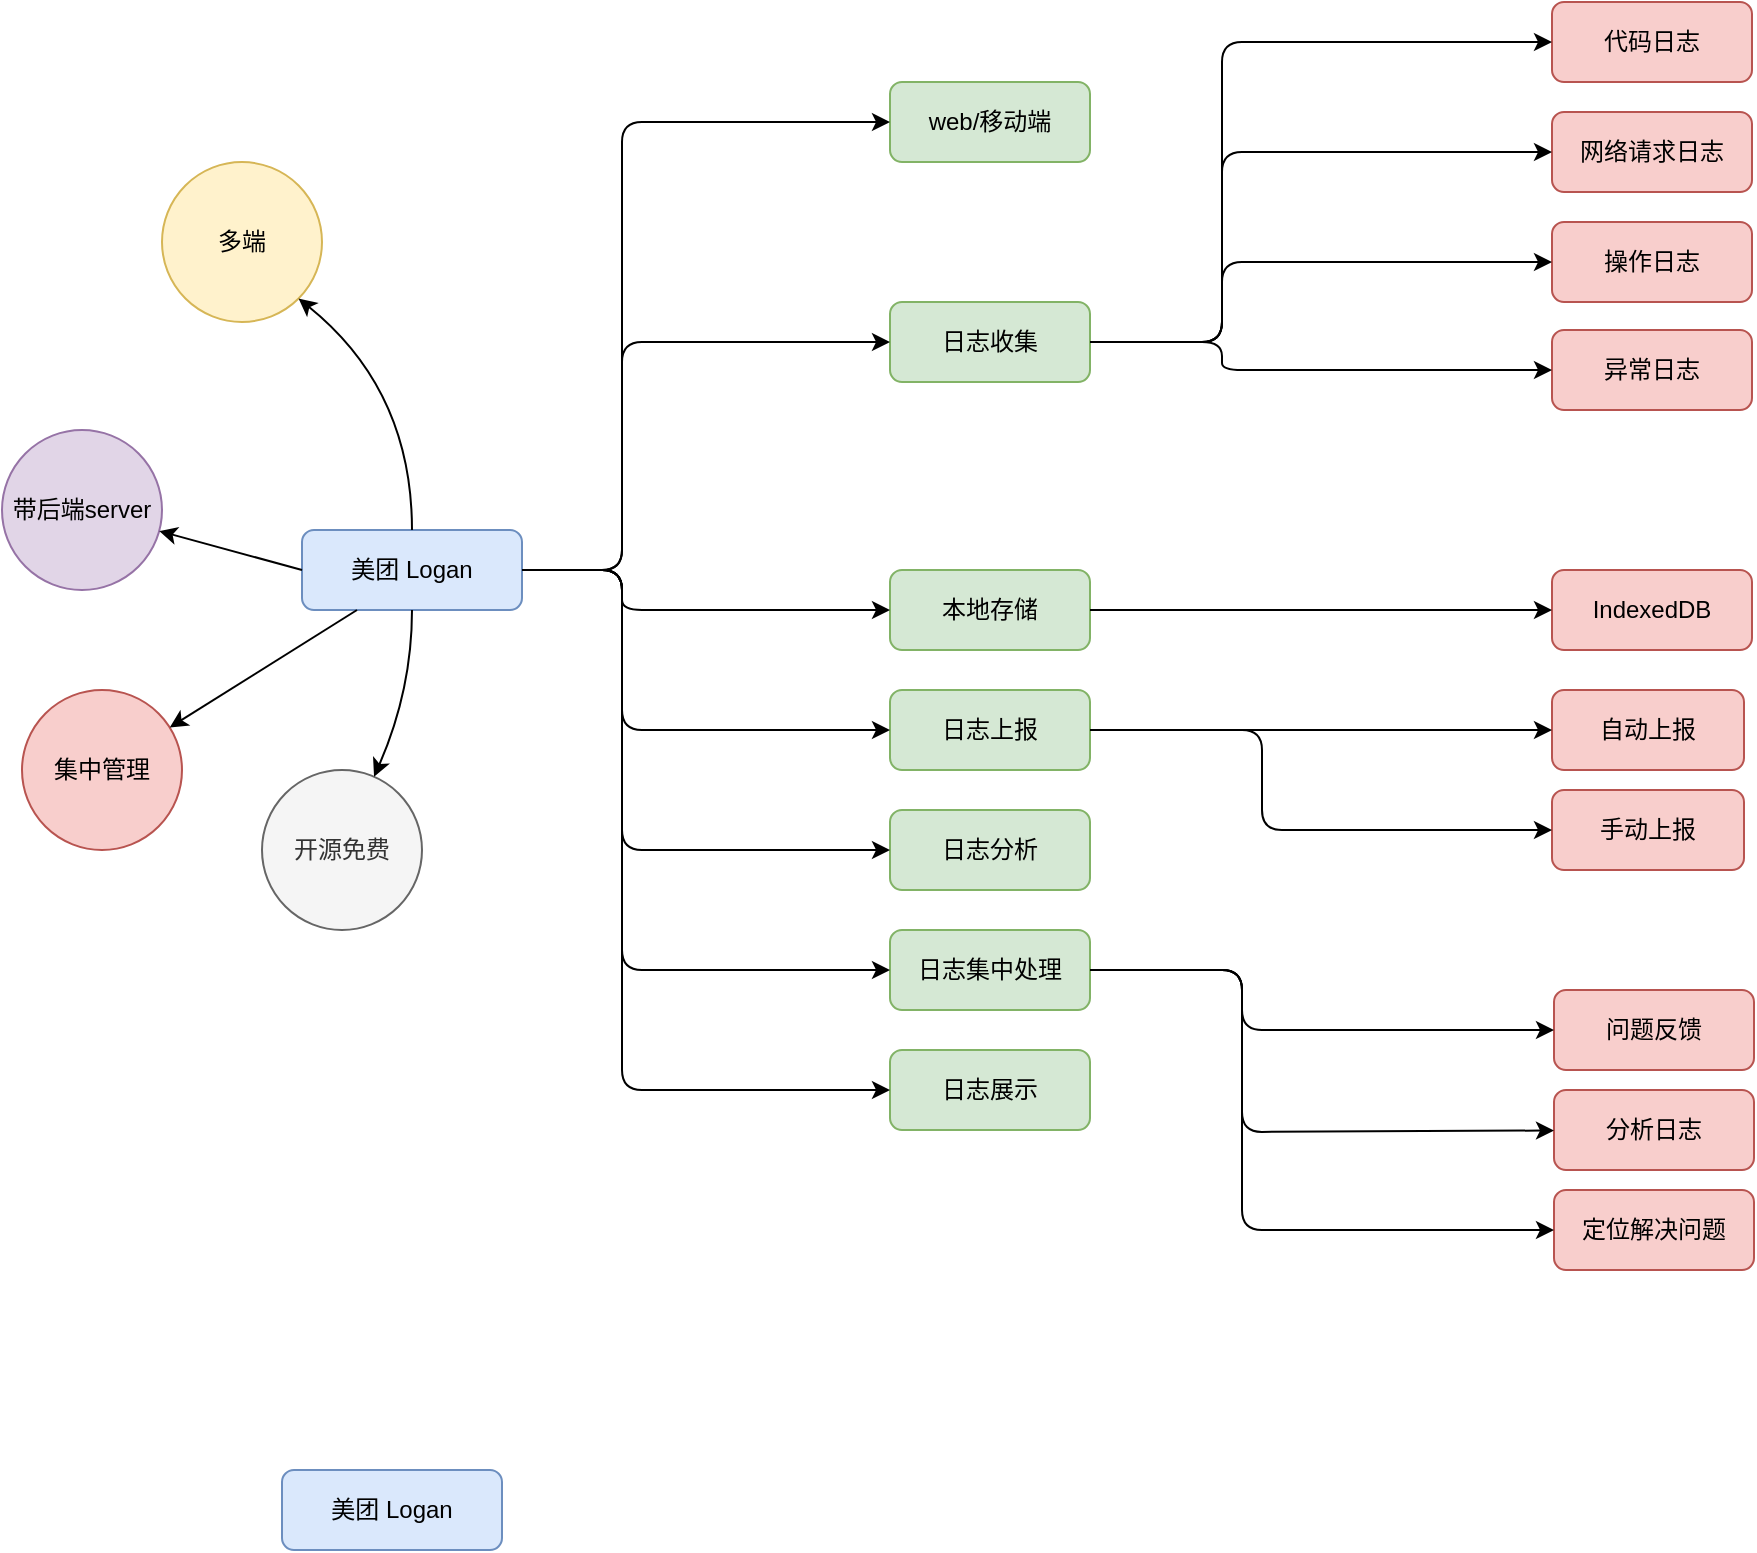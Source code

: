 <mxfile version="13.9.3" type="github">
  <diagram id="TznxjGskonesAPE4rxT5" name="Page-1">
    <mxGraphModel dx="2249" dy="1931" grid="1" gridSize="10" guides="1" tooltips="1" connect="1" arrows="1" fold="1" page="1" pageScale="1" pageWidth="827" pageHeight="1169" math="0" shadow="0">
      <root>
        <mxCell id="0" />
        <mxCell id="1" parent="0" />
        <mxCell id="RIuytmqvGiUhqceMKaMm-1" value="美团 Logan" style="rounded=1;whiteSpace=wrap;html=1;fillColor=#dae8fc;strokeColor=#6c8ebf;" vertex="1" parent="1">
          <mxGeometry x="120" y="120" width="110" height="40" as="geometry" />
        </mxCell>
        <mxCell id="RIuytmqvGiUhqceMKaMm-2" value="美团 Logan" style="rounded=1;whiteSpace=wrap;html=1;fillColor=#dae8fc;strokeColor=#6c8ebf;" vertex="1" parent="1">
          <mxGeometry x="110" y="590" width="110" height="40" as="geometry" />
        </mxCell>
        <mxCell id="RIuytmqvGiUhqceMKaMm-3" value="web/移动端" style="rounded=1;whiteSpace=wrap;html=1;fillColor=#d5e8d4;strokeColor=#82b366;" vertex="1" parent="1">
          <mxGeometry x="414" y="-104" width="100" height="40" as="geometry" />
        </mxCell>
        <mxCell id="RIuytmqvGiUhqceMKaMm-5" value="日志收集" style="rounded=1;whiteSpace=wrap;html=1;fillColor=#d5e8d4;strokeColor=#82b366;" vertex="1" parent="1">
          <mxGeometry x="414" y="6" width="100" height="40" as="geometry" />
        </mxCell>
        <mxCell id="RIuytmqvGiUhqceMKaMm-6" value="本地存储" style="rounded=1;whiteSpace=wrap;html=1;fillColor=#d5e8d4;strokeColor=#82b366;" vertex="1" parent="1">
          <mxGeometry x="414" y="140" width="100" height="40" as="geometry" />
        </mxCell>
        <mxCell id="RIuytmqvGiUhqceMKaMm-7" value="日志上报" style="rounded=1;whiteSpace=wrap;html=1;fillColor=#d5e8d4;strokeColor=#82b366;" vertex="1" parent="1">
          <mxGeometry x="414" y="200" width="100" height="40" as="geometry" />
        </mxCell>
        <mxCell id="RIuytmqvGiUhqceMKaMm-8" value="日志分析" style="rounded=1;whiteSpace=wrap;html=1;fillColor=#d5e8d4;strokeColor=#82b366;" vertex="1" parent="1">
          <mxGeometry x="414" y="260" width="100" height="40" as="geometry" />
        </mxCell>
        <mxCell id="RIuytmqvGiUhqceMKaMm-11" value="" style="endArrow=classic;html=1;entryX=0;entryY=0.5;entryDx=0;entryDy=0;exitX=1;exitY=0.5;exitDx=0;exitDy=0;" edge="1" parent="1" source="RIuytmqvGiUhqceMKaMm-1" target="RIuytmqvGiUhqceMKaMm-3">
          <mxGeometry width="50" height="50" relative="1" as="geometry">
            <mxPoint x="280" y="150" as="sourcePoint" />
            <mxPoint x="330" y="100" as="targetPoint" />
            <Array as="points">
              <mxPoint x="280" y="140" />
              <mxPoint x="280" y="-84" />
            </Array>
          </mxGeometry>
        </mxCell>
        <mxCell id="RIuytmqvGiUhqceMKaMm-12" value="" style="endArrow=classic;html=1;entryX=0;entryY=0.5;entryDx=0;entryDy=0;exitX=1;exitY=0.5;exitDx=0;exitDy=0;" edge="1" parent="1" source="RIuytmqvGiUhqceMKaMm-1" target="RIuytmqvGiUhqceMKaMm-5">
          <mxGeometry width="50" height="50" relative="1" as="geometry">
            <mxPoint x="280" y="220" as="sourcePoint" />
            <mxPoint x="330" y="170" as="targetPoint" />
            <Array as="points">
              <mxPoint x="280" y="140" />
              <mxPoint x="280" y="26" />
            </Array>
          </mxGeometry>
        </mxCell>
        <mxCell id="RIuytmqvGiUhqceMKaMm-13" value="" style="endArrow=classic;html=1;exitX=1;exitY=0.5;exitDx=0;exitDy=0;entryX=0;entryY=0.5;entryDx=0;entryDy=0;" edge="1" parent="1" source="RIuytmqvGiUhqceMKaMm-1" target="RIuytmqvGiUhqceMKaMm-6">
          <mxGeometry width="50" height="50" relative="1" as="geometry">
            <mxPoint x="360" y="190" as="sourcePoint" />
            <mxPoint x="410" y="140" as="targetPoint" />
            <Array as="points">
              <mxPoint x="280" y="140" />
              <mxPoint x="280" y="160" />
            </Array>
          </mxGeometry>
        </mxCell>
        <mxCell id="RIuytmqvGiUhqceMKaMm-14" value="" style="endArrow=classic;html=1;entryX=0;entryY=0.5;entryDx=0;entryDy=0;exitX=1;exitY=0.5;exitDx=0;exitDy=0;" edge="1" parent="1" source="RIuytmqvGiUhqceMKaMm-1" target="RIuytmqvGiUhqceMKaMm-7">
          <mxGeometry width="50" height="50" relative="1" as="geometry">
            <mxPoint x="240" y="270" as="sourcePoint" />
            <mxPoint x="290" y="220" as="targetPoint" />
            <Array as="points">
              <mxPoint x="280" y="140" />
              <mxPoint x="280" y="220" />
            </Array>
          </mxGeometry>
        </mxCell>
        <mxCell id="RIuytmqvGiUhqceMKaMm-15" value="" style="endArrow=classic;html=1;entryX=0;entryY=0.5;entryDx=0;entryDy=0;exitX=1;exitY=0.5;exitDx=0;exitDy=0;" edge="1" parent="1" source="RIuytmqvGiUhqceMKaMm-1" target="RIuytmqvGiUhqceMKaMm-8">
          <mxGeometry width="50" height="50" relative="1" as="geometry">
            <mxPoint x="280" y="280" as="sourcePoint" />
            <mxPoint x="340" y="270" as="targetPoint" />
            <Array as="points">
              <mxPoint x="280" y="140" />
              <mxPoint x="280" y="280" />
            </Array>
          </mxGeometry>
        </mxCell>
        <mxCell id="RIuytmqvGiUhqceMKaMm-16" value="代码日志" style="rounded=1;whiteSpace=wrap;html=1;fillColor=#f8cecc;strokeColor=#b85450;" vertex="1" parent="1">
          <mxGeometry x="745" y="-144" width="100" height="40" as="geometry" />
        </mxCell>
        <mxCell id="RIuytmqvGiUhqceMKaMm-17" value="日志集中处理" style="rounded=1;whiteSpace=wrap;html=1;fillColor=#d5e8d4;strokeColor=#82b366;" vertex="1" parent="1">
          <mxGeometry x="414" y="320" width="100" height="40" as="geometry" />
        </mxCell>
        <mxCell id="RIuytmqvGiUhqceMKaMm-18" value="" style="endArrow=classic;html=1;entryX=0;entryY=0.5;entryDx=0;entryDy=0;exitX=1;exitY=0.5;exitDx=0;exitDy=0;" edge="1" parent="1" source="RIuytmqvGiUhqceMKaMm-1" target="RIuytmqvGiUhqceMKaMm-17">
          <mxGeometry width="50" height="50" relative="1" as="geometry">
            <mxPoint x="280" y="340" as="sourcePoint" />
            <mxPoint x="260" y="280" as="targetPoint" />
            <Array as="points">
              <mxPoint x="280" y="140" />
              <mxPoint x="280" y="340" />
            </Array>
          </mxGeometry>
        </mxCell>
        <mxCell id="RIuytmqvGiUhqceMKaMm-19" value="网络请求日志" style="rounded=1;whiteSpace=wrap;html=1;fillColor=#f8cecc;strokeColor=#b85450;" vertex="1" parent="1">
          <mxGeometry x="745" y="-89" width="100" height="40" as="geometry" />
        </mxCell>
        <mxCell id="RIuytmqvGiUhqceMKaMm-20" value="操作日志" style="rounded=1;whiteSpace=wrap;html=1;fillColor=#f8cecc;strokeColor=#b85450;" vertex="1" parent="1">
          <mxGeometry x="745" y="-34" width="100" height="40" as="geometry" />
        </mxCell>
        <mxCell id="RIuytmqvGiUhqceMKaMm-21" value="异常日志" style="rounded=1;whiteSpace=wrap;html=1;fillColor=#f8cecc;strokeColor=#b85450;" vertex="1" parent="1">
          <mxGeometry x="745" y="20" width="100" height="40" as="geometry" />
        </mxCell>
        <mxCell id="RIuytmqvGiUhqceMKaMm-29" value="日志展示" style="rounded=1;whiteSpace=wrap;html=1;fillColor=#d5e8d4;strokeColor=#82b366;" vertex="1" parent="1">
          <mxGeometry x="414" y="380" width="100" height="40" as="geometry" />
        </mxCell>
        <mxCell id="RIuytmqvGiUhqceMKaMm-30" value="" style="endArrow=classic;html=1;entryX=0;entryY=0.5;entryDx=0;entryDy=0;exitX=1;exitY=0.5;exitDx=0;exitDy=0;" edge="1" parent="1" source="RIuytmqvGiUhqceMKaMm-1" target="RIuytmqvGiUhqceMKaMm-29">
          <mxGeometry width="50" height="50" relative="1" as="geometry">
            <mxPoint x="280" y="400" as="sourcePoint" />
            <mxPoint x="370" y="390" as="targetPoint" />
            <Array as="points">
              <mxPoint x="280" y="140" />
              <mxPoint x="280" y="400" />
            </Array>
          </mxGeometry>
        </mxCell>
        <mxCell id="RIuytmqvGiUhqceMKaMm-31" value="问题反馈" style="rounded=1;whiteSpace=wrap;html=1;fillColor=#f8cecc;strokeColor=#b85450;" vertex="1" parent="1">
          <mxGeometry x="746" y="350" width="100" height="40" as="geometry" />
        </mxCell>
        <mxCell id="RIuytmqvGiUhqceMKaMm-32" value="分析日志" style="rounded=1;whiteSpace=wrap;html=1;fillColor=#f8cecc;strokeColor=#b85450;" vertex="1" parent="1">
          <mxGeometry x="746" y="400" width="100" height="40" as="geometry" />
        </mxCell>
        <mxCell id="RIuytmqvGiUhqceMKaMm-33" value="定位解决问题" style="rounded=1;whiteSpace=wrap;html=1;fillColor=#f8cecc;strokeColor=#b85450;" vertex="1" parent="1">
          <mxGeometry x="746" y="450" width="100" height="40" as="geometry" />
        </mxCell>
        <mxCell id="RIuytmqvGiUhqceMKaMm-34" value="IndexedDB" style="rounded=1;whiteSpace=wrap;html=1;fillColor=#f8cecc;strokeColor=#b85450;" vertex="1" parent="1">
          <mxGeometry x="745" y="140" width="100" height="40" as="geometry" />
        </mxCell>
        <mxCell id="RIuytmqvGiUhqceMKaMm-35" value="自动上报" style="rounded=1;whiteSpace=wrap;html=1;fillColor=#f8cecc;strokeColor=#b85450;" vertex="1" parent="1">
          <mxGeometry x="745" y="200" width="96" height="40" as="geometry" />
        </mxCell>
        <mxCell id="RIuytmqvGiUhqceMKaMm-36" value="手动上报" style="rounded=1;whiteSpace=wrap;html=1;fillColor=#f8cecc;strokeColor=#b85450;" vertex="1" parent="1">
          <mxGeometry x="745" y="250" width="96" height="40" as="geometry" />
        </mxCell>
        <mxCell id="RIuytmqvGiUhqceMKaMm-37" value="" style="endArrow=classic;html=1;entryX=0;entryY=0.5;entryDx=0;entryDy=0;exitX=1;exitY=0.5;exitDx=0;exitDy=0;" edge="1" parent="1" source="RIuytmqvGiUhqceMKaMm-5" target="RIuytmqvGiUhqceMKaMm-16">
          <mxGeometry width="50" height="50" relative="1" as="geometry">
            <mxPoint x="540" y="60" as="sourcePoint" />
            <mxPoint x="590" y="10" as="targetPoint" />
            <Array as="points">
              <mxPoint x="580" y="26" />
              <mxPoint x="580" y="-124" />
            </Array>
          </mxGeometry>
        </mxCell>
        <mxCell id="RIuytmqvGiUhqceMKaMm-38" value="" style="endArrow=classic;html=1;entryX=0;entryY=0.5;entryDx=0;entryDy=0;exitX=1;exitY=0.5;exitDx=0;exitDy=0;" edge="1" parent="1" source="RIuytmqvGiUhqceMKaMm-5" target="RIuytmqvGiUhqceMKaMm-19">
          <mxGeometry width="50" height="50" relative="1" as="geometry">
            <mxPoint x="550" y="100" as="sourcePoint" />
            <mxPoint x="600" y="50" as="targetPoint" />
            <Array as="points">
              <mxPoint x="580" y="26" />
              <mxPoint x="580" y="-69" />
            </Array>
          </mxGeometry>
        </mxCell>
        <mxCell id="RIuytmqvGiUhqceMKaMm-39" value="" style="endArrow=classic;html=1;entryX=0;entryY=0.5;entryDx=0;entryDy=0;exitX=1;exitY=0.5;exitDx=0;exitDy=0;" edge="1" parent="1" source="RIuytmqvGiUhqceMKaMm-5" target="RIuytmqvGiUhqceMKaMm-20">
          <mxGeometry width="50" height="50" relative="1" as="geometry">
            <mxPoint x="530" y="100" as="sourcePoint" />
            <mxPoint x="580" y="50" as="targetPoint" />
            <Array as="points">
              <mxPoint x="580" y="26" />
              <mxPoint x="580" y="-14" />
            </Array>
          </mxGeometry>
        </mxCell>
        <mxCell id="RIuytmqvGiUhqceMKaMm-40" value="" style="endArrow=classic;html=1;entryX=0;entryY=0.5;entryDx=0;entryDy=0;exitX=1;exitY=0.5;exitDx=0;exitDy=0;" edge="1" parent="1" source="RIuytmqvGiUhqceMKaMm-5" target="RIuytmqvGiUhqceMKaMm-21">
          <mxGeometry width="50" height="50" relative="1" as="geometry">
            <mxPoint x="540" y="120" as="sourcePoint" />
            <mxPoint x="590" y="70" as="targetPoint" />
            <Array as="points">
              <mxPoint x="580" y="26" />
              <mxPoint x="580" y="40" />
            </Array>
          </mxGeometry>
        </mxCell>
        <mxCell id="RIuytmqvGiUhqceMKaMm-41" value="" style="endArrow=classic;html=1;entryX=0;entryY=0.5;entryDx=0;entryDy=0;" edge="1" parent="1" source="RIuytmqvGiUhqceMKaMm-6" target="RIuytmqvGiUhqceMKaMm-34">
          <mxGeometry width="50" height="50" relative="1" as="geometry">
            <mxPoint x="550" y="210" as="sourcePoint" />
            <mxPoint x="600" y="160" as="targetPoint" />
          </mxGeometry>
        </mxCell>
        <mxCell id="RIuytmqvGiUhqceMKaMm-42" value="" style="endArrow=classic;html=1;entryX=0;entryY=0.5;entryDx=0;entryDy=0;" edge="1" parent="1" source="RIuytmqvGiUhqceMKaMm-7" target="RIuytmqvGiUhqceMKaMm-35">
          <mxGeometry width="50" height="50" relative="1" as="geometry">
            <mxPoint x="570" y="280" as="sourcePoint" />
            <mxPoint x="620" y="230" as="targetPoint" />
          </mxGeometry>
        </mxCell>
        <mxCell id="RIuytmqvGiUhqceMKaMm-43" value="" style="endArrow=classic;html=1;entryX=0;entryY=0.5;entryDx=0;entryDy=0;exitX=1;exitY=0.5;exitDx=0;exitDy=0;" edge="1" parent="1" source="RIuytmqvGiUhqceMKaMm-7" target="RIuytmqvGiUhqceMKaMm-36">
          <mxGeometry width="50" height="50" relative="1" as="geometry">
            <mxPoint x="520" y="300" as="sourcePoint" />
            <mxPoint x="570" y="250" as="targetPoint" />
            <Array as="points">
              <mxPoint x="600" y="220" />
              <mxPoint x="600" y="270" />
            </Array>
          </mxGeometry>
        </mxCell>
        <mxCell id="RIuytmqvGiUhqceMKaMm-44" value="" style="endArrow=classic;html=1;entryX=0;entryY=0.5;entryDx=0;entryDy=0;exitX=1;exitY=0.5;exitDx=0;exitDy=0;" edge="1" parent="1" source="RIuytmqvGiUhqceMKaMm-17" target="RIuytmqvGiUhqceMKaMm-31">
          <mxGeometry width="50" height="50" relative="1" as="geometry">
            <mxPoint x="570" y="410" as="sourcePoint" />
            <mxPoint x="620" y="360" as="targetPoint" />
            <Array as="points">
              <mxPoint x="590" y="340" />
              <mxPoint x="590" y="370" />
            </Array>
          </mxGeometry>
        </mxCell>
        <mxCell id="RIuytmqvGiUhqceMKaMm-45" value="" style="endArrow=classic;html=1;exitX=1;exitY=0.5;exitDx=0;exitDy=0;" edge="1" parent="1" source="RIuytmqvGiUhqceMKaMm-17" target="RIuytmqvGiUhqceMKaMm-32">
          <mxGeometry width="50" height="50" relative="1" as="geometry">
            <mxPoint x="560" y="420" as="sourcePoint" />
            <mxPoint x="610" y="370" as="targetPoint" />
            <Array as="points">
              <mxPoint x="590" y="340" />
              <mxPoint x="590" y="421" />
            </Array>
          </mxGeometry>
        </mxCell>
        <mxCell id="RIuytmqvGiUhqceMKaMm-46" value="" style="endArrow=classic;html=1;exitX=1;exitY=0.5;exitDx=0;exitDy=0;" edge="1" parent="1" source="RIuytmqvGiUhqceMKaMm-17" target="RIuytmqvGiUhqceMKaMm-33">
          <mxGeometry width="50" height="50" relative="1" as="geometry">
            <mxPoint x="560" y="450" as="sourcePoint" />
            <mxPoint x="610" y="400" as="targetPoint" />
            <Array as="points">
              <mxPoint x="590" y="340" />
              <mxPoint x="590" y="470" />
            </Array>
          </mxGeometry>
        </mxCell>
        <mxCell id="RIuytmqvGiUhqceMKaMm-49" value="多端" style="ellipse;whiteSpace=wrap;html=1;aspect=fixed;fillColor=#fff2cc;strokeColor=#d6b656;" vertex="1" parent="1">
          <mxGeometry x="50" y="-64" width="80" height="80" as="geometry" />
        </mxCell>
        <mxCell id="RIuytmqvGiUhqceMKaMm-50" value="带后端server" style="ellipse;whiteSpace=wrap;html=1;aspect=fixed;fillColor=#e1d5e7;strokeColor=#9673a6;" vertex="1" parent="1">
          <mxGeometry x="-30" y="70" width="80" height="80" as="geometry" />
        </mxCell>
        <mxCell id="RIuytmqvGiUhqceMKaMm-51" value="集中管理" style="ellipse;whiteSpace=wrap;html=1;aspect=fixed;fillColor=#f8cecc;strokeColor=#b85450;" vertex="1" parent="1">
          <mxGeometry x="-20" y="200" width="80" height="80" as="geometry" />
        </mxCell>
        <mxCell id="RIuytmqvGiUhqceMKaMm-56" value="开源免费" style="ellipse;whiteSpace=wrap;html=1;aspect=fixed;fillColor=#f5f5f5;strokeColor=#666666;fontColor=#333333;" vertex="1" parent="1">
          <mxGeometry x="100" y="240" width="80" height="80" as="geometry" />
        </mxCell>
        <mxCell id="RIuytmqvGiUhqceMKaMm-59" value="" style="endArrow=classic;html=1;entryX=1;entryY=1;entryDx=0;entryDy=0;exitX=0.5;exitY=0;exitDx=0;exitDy=0;curved=1;" edge="1" parent="1" source="RIuytmqvGiUhqceMKaMm-1" target="RIuytmqvGiUhqceMKaMm-49">
          <mxGeometry width="50" height="50" relative="1" as="geometry">
            <mxPoint x="130" y="60" as="sourcePoint" />
            <mxPoint x="180" y="10" as="targetPoint" />
            <Array as="points">
              <mxPoint x="175" y="50" />
            </Array>
          </mxGeometry>
        </mxCell>
        <mxCell id="RIuytmqvGiUhqceMKaMm-60" value="" style="endArrow=classic;html=1;exitX=0.5;exitY=1;exitDx=0;exitDy=0;curved=1;" edge="1" parent="1" source="RIuytmqvGiUhqceMKaMm-1" target="RIuytmqvGiUhqceMKaMm-56">
          <mxGeometry width="50" height="50" relative="1" as="geometry">
            <mxPoint x="200" y="330" as="sourcePoint" />
            <mxPoint x="250" y="280" as="targetPoint" />
            <Array as="points">
              <mxPoint x="175" y="200" />
            </Array>
          </mxGeometry>
        </mxCell>
        <mxCell id="RIuytmqvGiUhqceMKaMm-61" value="" style="endArrow=classic;html=1;exitX=0;exitY=0.5;exitDx=0;exitDy=0;" edge="1" parent="1" source="RIuytmqvGiUhqceMKaMm-1" target="RIuytmqvGiUhqceMKaMm-50">
          <mxGeometry width="50" height="50" relative="1" as="geometry">
            <mxPoint x="60" y="160" as="sourcePoint" />
            <mxPoint x="110" y="110" as="targetPoint" />
          </mxGeometry>
        </mxCell>
        <mxCell id="RIuytmqvGiUhqceMKaMm-62" value="" style="endArrow=classic;html=1;exitX=0.25;exitY=1;exitDx=0;exitDy=0;" edge="1" parent="1" source="RIuytmqvGiUhqceMKaMm-1" target="RIuytmqvGiUhqceMKaMm-51">
          <mxGeometry width="50" height="50" relative="1" as="geometry">
            <mxPoint x="70" y="280" as="sourcePoint" />
            <mxPoint x="120" y="230" as="targetPoint" />
          </mxGeometry>
        </mxCell>
      </root>
    </mxGraphModel>
  </diagram>
</mxfile>
